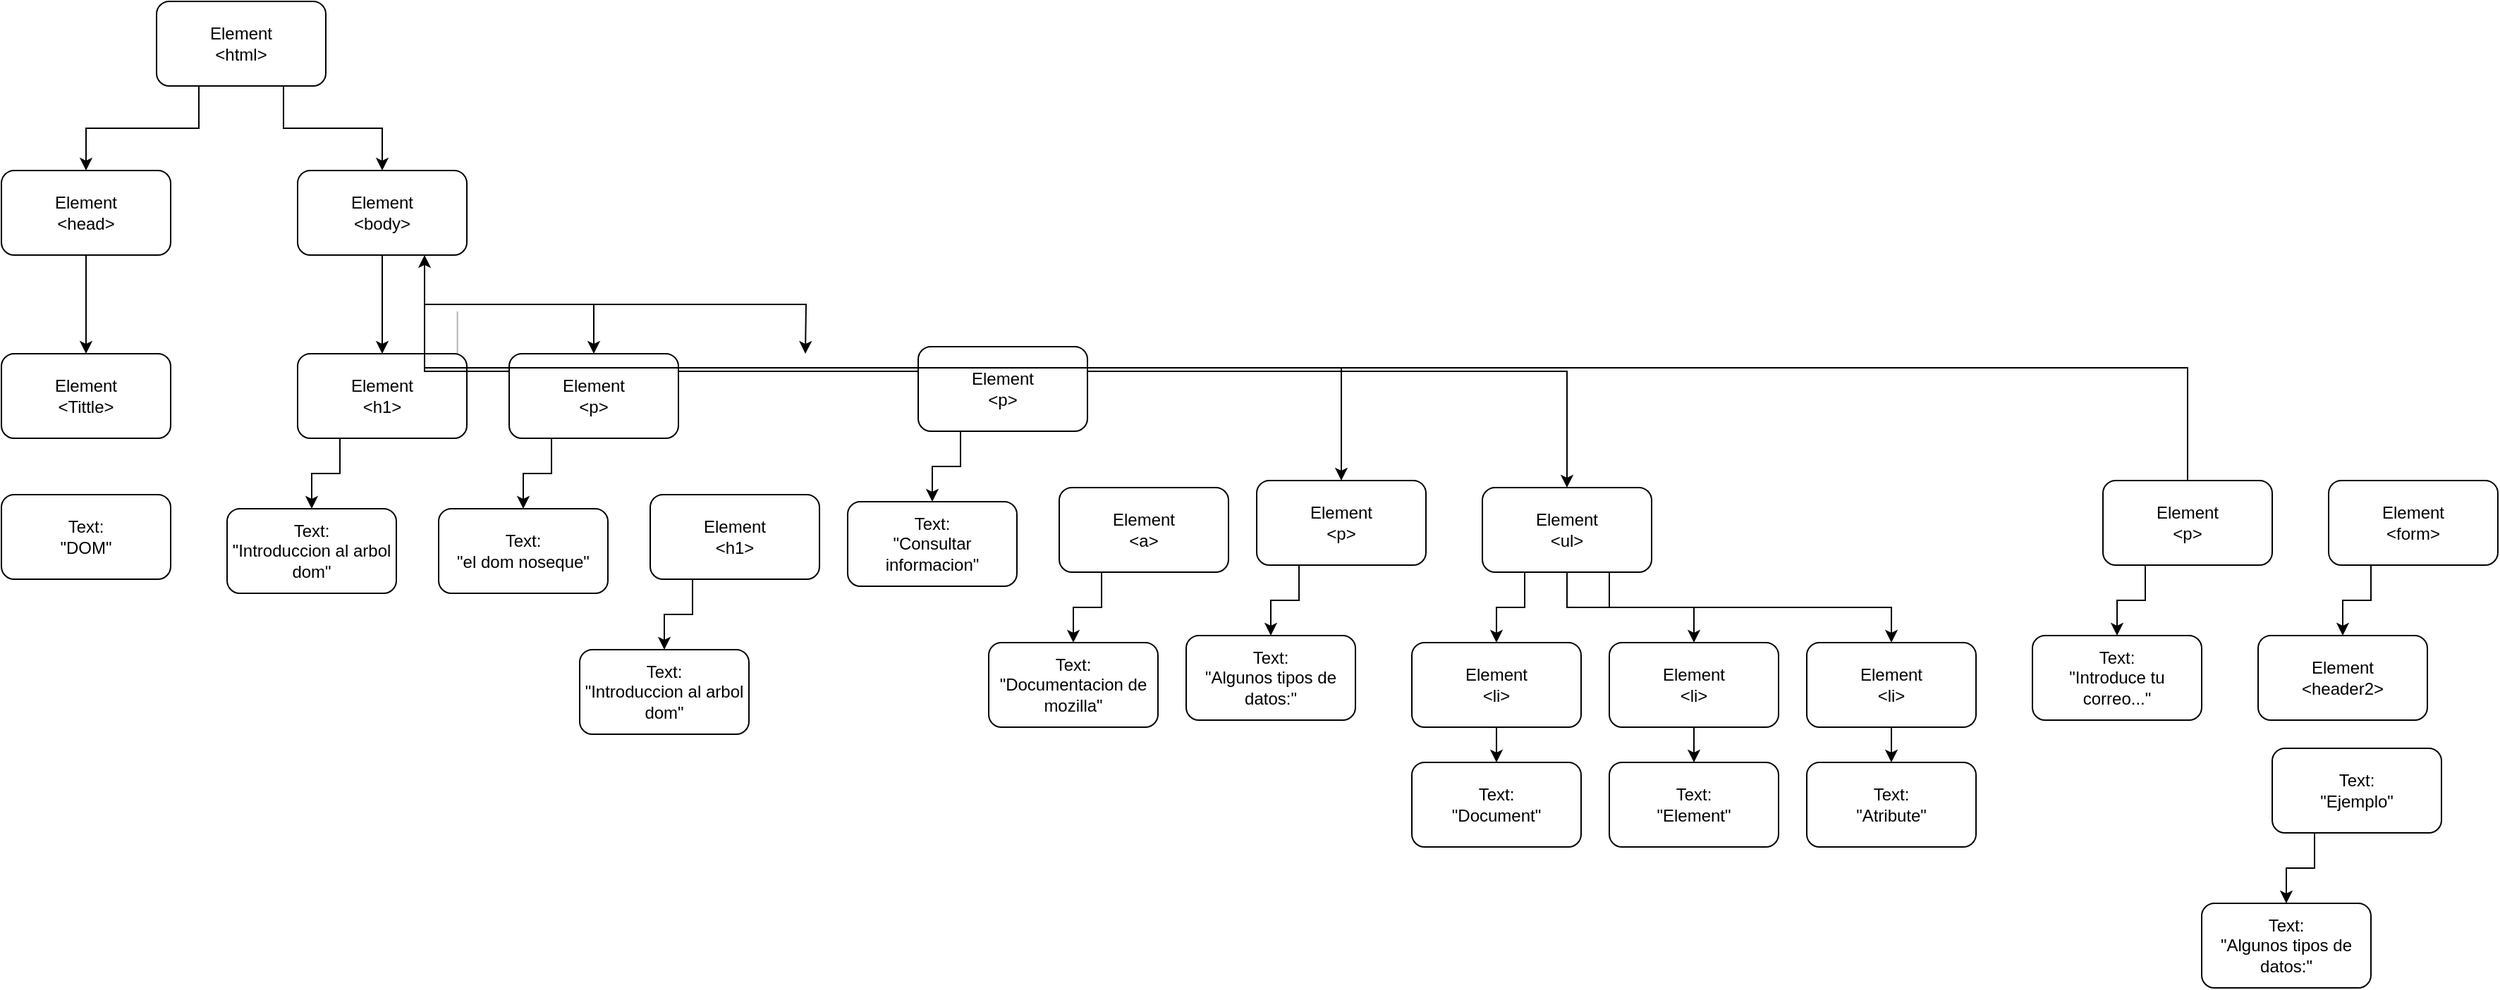 <mxfile version="17.2.4" type="device"><diagram name="Page-1" id="42789a77-a242-8287-6e28-9cd8cfd52e62"><mxGraphModel dx="715" dy="737" grid="1" gridSize="10" guides="1" tooltips="1" connect="1" arrows="1" fold="1" page="1" pageScale="1" pageWidth="1100" pageHeight="850" background="none" math="0" shadow="0"><root><mxCell id="0"/><mxCell id="1" parent="0"/><mxCell id="1ea317790d2ca983-15" value="" style="edgeStyle=none;rounded=1;html=1;labelBackgroundColor=none;startArrow=none;startFill=0;startSize=5;endArrow=classicThin;endFill=1;endSize=5;jettySize=auto;orthogonalLoop=1;strokeColor=#B3B3B3;strokeWidth=1;fontFamily=Verdana;fontSize=12" parent="1" edge="1"><mxGeometry relative="1" as="geometry"><mxPoint x="613.3" y="280" as="sourcePoint"/><mxPoint x="613.3" y="350" as="targetPoint"/></mxGeometry></mxCell><mxCell id="bdHRZGffx59BT9oN9g3U-5" value="&lt;div&gt;Element&lt;/div&gt;&amp;lt;Tittle&amp;gt;" style="rounded=1;whiteSpace=wrap;html=1;" vertex="1" parent="1"><mxGeometry x="290" y="310" width="120" height="60" as="geometry"/></mxCell><mxCell id="bdHRZGffx59BT9oN9g3U-11" style="edgeStyle=orthogonalEdgeStyle;rounded=0;orthogonalLoop=1;jettySize=auto;html=1;entryX=0.5;entryY=0;entryDx=0;entryDy=0;" edge="1" parent="1" source="bdHRZGffx59BT9oN9g3U-7"><mxGeometry relative="1" as="geometry"><mxPoint x="350" y="310" as="targetPoint"/></mxGeometry></mxCell><mxCell id="bdHRZGffx59BT9oN9g3U-7" value="&lt;div&gt;Element&lt;/div&gt;&lt;div&gt;&amp;lt;head&amp;gt;&lt;br&gt;&lt;/div&gt;" style="rounded=1;whiteSpace=wrap;html=1;" vertex="1" parent="1"><mxGeometry x="290" y="180" width="120" height="60" as="geometry"/></mxCell><mxCell id="bdHRZGffx59BT9oN9g3U-10" style="edgeStyle=orthogonalEdgeStyle;rounded=0;orthogonalLoop=1;jettySize=auto;html=1;exitX=0.25;exitY=1;exitDx=0;exitDy=0;entryX=0.5;entryY=0;entryDx=0;entryDy=0;" edge="1" parent="1" source="bdHRZGffx59BT9oN9g3U-8" target="bdHRZGffx59BT9oN9g3U-7"><mxGeometry relative="1" as="geometry"/></mxCell><mxCell id="bdHRZGffx59BT9oN9g3U-25" style="edgeStyle=orthogonalEdgeStyle;rounded=0;orthogonalLoop=1;jettySize=auto;html=1;exitX=0.75;exitY=1;exitDx=0;exitDy=0;entryX=0.5;entryY=0;entryDx=0;entryDy=0;" edge="1" parent="1" source="bdHRZGffx59BT9oN9g3U-8" target="bdHRZGffx59BT9oN9g3U-14"><mxGeometry relative="1" as="geometry"/></mxCell><mxCell id="bdHRZGffx59BT9oN9g3U-8" value="&lt;div&gt;Element&lt;/div&gt;&lt;div&gt;&amp;lt;html&amp;gt;&lt;br&gt;&lt;/div&gt;" style="rounded=1;whiteSpace=wrap;html=1;" vertex="1" parent="1"><mxGeometry x="400" y="60" width="120" height="60" as="geometry"/></mxCell><mxCell id="bdHRZGffx59BT9oN9g3U-9" value="&lt;div&gt;Text:&lt;/div&gt;&lt;div&gt;&quot;DOM&quot;&lt;br&gt;&lt;/div&gt;" style="rounded=1;whiteSpace=wrap;html=1;" vertex="1" parent="1"><mxGeometry x="290.0" y="410" width="120" height="60" as="geometry"/></mxCell><mxCell id="bdHRZGffx59BT9oN9g3U-18" style="edgeStyle=orthogonalEdgeStyle;rounded=0;orthogonalLoop=1;jettySize=auto;html=1;exitX=0.25;exitY=1;exitDx=0;exitDy=0;" edge="1" parent="1" source="bdHRZGffx59BT9oN9g3U-12" target="bdHRZGffx59BT9oN9g3U-17"><mxGeometry relative="1" as="geometry"/></mxCell><mxCell id="bdHRZGffx59BT9oN9g3U-12" value="&lt;div&gt;Element&lt;/div&gt;&amp;lt;h1&amp;gt;" style="rounded=1;whiteSpace=wrap;html=1;" vertex="1" parent="1"><mxGeometry x="500" y="310" width="120" height="60" as="geometry"/></mxCell><mxCell id="bdHRZGffx59BT9oN9g3U-13" style="edgeStyle=orthogonalEdgeStyle;rounded=0;orthogonalLoop=1;jettySize=auto;html=1;entryX=0.5;entryY=0;entryDx=0;entryDy=0;" edge="1" parent="1" source="bdHRZGffx59BT9oN9g3U-14"><mxGeometry relative="1" as="geometry"><mxPoint x="560" y="310" as="targetPoint"/></mxGeometry></mxCell><mxCell id="bdHRZGffx59BT9oN9g3U-26" style="edgeStyle=orthogonalEdgeStyle;rounded=0;orthogonalLoop=1;jettySize=auto;html=1;exitX=0.75;exitY=1;exitDx=0;exitDy=0;entryX=0.5;entryY=0;entryDx=0;entryDy=0;" edge="1" parent="1" source="bdHRZGffx59BT9oN9g3U-14" target="bdHRZGffx59BT9oN9g3U-20"><mxGeometry relative="1" as="geometry"/></mxCell><mxCell id="bdHRZGffx59BT9oN9g3U-27" style="edgeStyle=orthogonalEdgeStyle;rounded=0;orthogonalLoop=1;jettySize=auto;html=1;exitX=0.75;exitY=1;exitDx=0;exitDy=0;fontStyle=1" edge="1" parent="1" source="bdHRZGffx59BT9oN9g3U-14"><mxGeometry relative="1" as="geometry"><mxPoint x="860" y="310" as="targetPoint"/></mxGeometry></mxCell><mxCell id="bdHRZGffx59BT9oN9g3U-40" style="edgeStyle=orthogonalEdgeStyle;rounded=0;orthogonalLoop=1;jettySize=auto;html=1;exitX=0.75;exitY=1;exitDx=0;exitDy=0;entryX=0.5;entryY=0;entryDx=0;entryDy=0;" edge="1" parent="1" source="bdHRZGffx59BT9oN9g3U-14" target="bdHRZGffx59BT9oN9g3U-35"><mxGeometry relative="1" as="geometry"/></mxCell><mxCell id="bdHRZGffx59BT9oN9g3U-56" style="edgeStyle=orthogonalEdgeStyle;rounded=0;orthogonalLoop=1;jettySize=auto;html=1;exitX=0.75;exitY=1;exitDx=0;exitDy=0;" edge="1" parent="1" source="bdHRZGffx59BT9oN9g3U-14" target="bdHRZGffx59BT9oN9g3U-38"><mxGeometry relative="1" as="geometry"/></mxCell><mxCell id="bdHRZGffx59BT9oN9g3U-14" value="&lt;div&gt;Element&lt;/div&gt;&lt;div&gt;&amp;lt;body&amp;gt;&lt;br&gt;&lt;/div&gt;" style="rounded=1;whiteSpace=wrap;html=1;" vertex="1" parent="1"><mxGeometry x="500" y="180" width="120" height="60" as="geometry"/></mxCell><mxCell id="bdHRZGffx59BT9oN9g3U-17" value="&lt;div&gt;Text:&lt;/div&gt;&lt;div&gt;&quot;Introduccion al arbol dom&quot;&lt;br&gt;&lt;/div&gt;" style="rounded=1;whiteSpace=wrap;html=1;" vertex="1" parent="1"><mxGeometry x="450" y="420" width="120" height="60" as="geometry"/></mxCell><mxCell id="bdHRZGffx59BT9oN9g3U-19" style="edgeStyle=orthogonalEdgeStyle;rounded=0;orthogonalLoop=1;jettySize=auto;html=1;exitX=0.25;exitY=1;exitDx=0;exitDy=0;" edge="1" parent="1" source="bdHRZGffx59BT9oN9g3U-20" target="bdHRZGffx59BT9oN9g3U-21"><mxGeometry relative="1" as="geometry"/></mxCell><mxCell id="bdHRZGffx59BT9oN9g3U-20" value="&lt;div&gt;Element&lt;/div&gt;&amp;lt;p&amp;gt;" style="rounded=1;whiteSpace=wrap;html=1;" vertex="1" parent="1"><mxGeometry x="650" y="310" width="120" height="60" as="geometry"/></mxCell><mxCell id="bdHRZGffx59BT9oN9g3U-21" value="&lt;div&gt;Text:&lt;/div&gt;&lt;div&gt;&quot;el dom noseque&quot;&lt;br&gt;&lt;/div&gt;" style="rounded=1;whiteSpace=wrap;html=1;" vertex="1" parent="1"><mxGeometry x="600" y="420" width="120" height="60" as="geometry"/></mxCell><mxCell id="bdHRZGffx59BT9oN9g3U-22" style="edgeStyle=orthogonalEdgeStyle;rounded=0;orthogonalLoop=1;jettySize=auto;html=1;exitX=0.25;exitY=1;exitDx=0;exitDy=0;" edge="1" parent="1" source="bdHRZGffx59BT9oN9g3U-23" target="bdHRZGffx59BT9oN9g3U-24"><mxGeometry relative="1" as="geometry"/></mxCell><mxCell id="bdHRZGffx59BT9oN9g3U-23" value="&lt;div&gt;Element&lt;/div&gt;&amp;lt;h1&amp;gt;" style="rounded=1;whiteSpace=wrap;html=1;" vertex="1" parent="1"><mxGeometry x="750" y="410" width="120" height="60" as="geometry"/></mxCell><mxCell id="bdHRZGffx59BT9oN9g3U-24" value="&lt;div&gt;Text:&lt;/div&gt;&lt;div&gt;&quot;Introduccion al arbol dom&quot;&lt;br&gt;&lt;/div&gt;" style="rounded=1;whiteSpace=wrap;html=1;" vertex="1" parent="1"><mxGeometry x="700" y="520" width="120" height="60" as="geometry"/></mxCell><mxCell id="bdHRZGffx59BT9oN9g3U-28" style="edgeStyle=orthogonalEdgeStyle;rounded=0;orthogonalLoop=1;jettySize=auto;html=1;exitX=0.25;exitY=1;exitDx=0;exitDy=0;" edge="1" parent="1" source="bdHRZGffx59BT9oN9g3U-29" target="bdHRZGffx59BT9oN9g3U-30"><mxGeometry relative="1" as="geometry"/></mxCell><mxCell id="bdHRZGffx59BT9oN9g3U-29" value="&lt;div&gt;Element&lt;/div&gt;&amp;lt;p&amp;gt;" style="rounded=1;whiteSpace=wrap;html=1;" vertex="1" parent="1"><mxGeometry x="940" y="305" width="120" height="60" as="geometry"/></mxCell><mxCell id="bdHRZGffx59BT9oN9g3U-30" value="&lt;div&gt;Text:&lt;/div&gt;&lt;div&gt;&quot;Consultar informacion&quot;&lt;br&gt;&lt;/div&gt;" style="rounded=1;whiteSpace=wrap;html=1;" vertex="1" parent="1"><mxGeometry x="890" y="415" width="120" height="60" as="geometry"/></mxCell><mxCell id="bdHRZGffx59BT9oN9g3U-31" style="edgeStyle=orthogonalEdgeStyle;rounded=0;orthogonalLoop=1;jettySize=auto;html=1;exitX=0.25;exitY=1;exitDx=0;exitDy=0;" edge="1" parent="1" source="bdHRZGffx59BT9oN9g3U-32" target="bdHRZGffx59BT9oN9g3U-33"><mxGeometry relative="1" as="geometry"/></mxCell><mxCell id="bdHRZGffx59BT9oN9g3U-32" value="&lt;div&gt;Element&lt;/div&gt;&amp;lt;a&amp;gt;" style="rounded=1;whiteSpace=wrap;html=1;" vertex="1" parent="1"><mxGeometry x="1040" y="405" width="120" height="60" as="geometry"/></mxCell><mxCell id="bdHRZGffx59BT9oN9g3U-33" value="&lt;div&gt;Text:&lt;/div&gt;&lt;div&gt;&quot;Documentacion de mozilla&quot;&lt;br&gt;&lt;/div&gt;" style="rounded=1;whiteSpace=wrap;html=1;" vertex="1" parent="1"><mxGeometry x="990" y="515" width="120" height="60" as="geometry"/></mxCell><mxCell id="bdHRZGffx59BT9oN9g3U-34" style="edgeStyle=orthogonalEdgeStyle;rounded=0;orthogonalLoop=1;jettySize=auto;html=1;exitX=0.25;exitY=1;exitDx=0;exitDy=0;" edge="1" parent="1" source="bdHRZGffx59BT9oN9g3U-35" target="bdHRZGffx59BT9oN9g3U-36"><mxGeometry relative="1" as="geometry"/></mxCell><mxCell id="bdHRZGffx59BT9oN9g3U-35" value="&lt;div&gt;Element&lt;/div&gt;&amp;lt;p&amp;gt;" style="rounded=1;whiteSpace=wrap;html=1;" vertex="1" parent="1"><mxGeometry x="1180" y="400" width="120" height="60" as="geometry"/></mxCell><mxCell id="bdHRZGffx59BT9oN9g3U-36" value="&lt;div&gt;Text:&lt;/div&gt;&lt;div&gt;&quot;Algunos tipos de datos:&quot;&lt;br&gt;&lt;/div&gt;" style="rounded=1;whiteSpace=wrap;html=1;" vertex="1" parent="1"><mxGeometry x="1130" y="510" width="120" height="60" as="geometry"/></mxCell><mxCell id="bdHRZGffx59BT9oN9g3U-37" style="edgeStyle=orthogonalEdgeStyle;rounded=0;orthogonalLoop=1;jettySize=auto;html=1;exitX=0.25;exitY=1;exitDx=0;exitDy=0;" edge="1" parent="1" source="bdHRZGffx59BT9oN9g3U-38" target="bdHRZGffx59BT9oN9g3U-39"><mxGeometry relative="1" as="geometry"/></mxCell><mxCell id="bdHRZGffx59BT9oN9g3U-54" style="edgeStyle=orthogonalEdgeStyle;rounded=0;orthogonalLoop=1;jettySize=auto;html=1;exitX=0.5;exitY=1;exitDx=0;exitDy=0;entryX=0.5;entryY=0;entryDx=0;entryDy=0;" edge="1" parent="1" source="bdHRZGffx59BT9oN9g3U-38" target="bdHRZGffx59BT9oN9g3U-52"><mxGeometry relative="1" as="geometry"/></mxCell><mxCell id="bdHRZGffx59BT9oN9g3U-55" style="edgeStyle=orthogonalEdgeStyle;rounded=0;orthogonalLoop=1;jettySize=auto;html=1;exitX=0.75;exitY=1;exitDx=0;exitDy=0;" edge="1" parent="1" source="bdHRZGffx59BT9oN9g3U-38" target="bdHRZGffx59BT9oN9g3U-49"><mxGeometry relative="1" as="geometry"/></mxCell><mxCell id="bdHRZGffx59BT9oN9g3U-38" value="&lt;div&gt;Element&lt;/div&gt;&amp;lt;ul&amp;gt;" style="rounded=1;whiteSpace=wrap;html=1;" vertex="1" parent="1"><mxGeometry x="1340" y="405" width="120" height="60" as="geometry"/></mxCell><mxCell id="bdHRZGffx59BT9oN9g3U-47" style="edgeStyle=orthogonalEdgeStyle;rounded=0;orthogonalLoop=1;jettySize=auto;html=1;exitX=0.5;exitY=1;exitDx=0;exitDy=0;" edge="1" parent="1" source="bdHRZGffx59BT9oN9g3U-39" target="bdHRZGffx59BT9oN9g3U-45"><mxGeometry relative="1" as="geometry"/></mxCell><mxCell id="bdHRZGffx59BT9oN9g3U-39" value="&lt;div&gt;Element&lt;/div&gt;&lt;div&gt;&amp;lt;li&amp;gt;&lt;br&gt;&lt;/div&gt;" style="rounded=1;whiteSpace=wrap;html=1;" vertex="1" parent="1"><mxGeometry x="1290" y="515" width="120" height="60" as="geometry"/></mxCell><mxCell id="bdHRZGffx59BT9oN9g3U-45" value="&lt;div&gt;Text:&lt;/div&gt;&lt;div&gt;&quot;Document&quot;&lt;br&gt;&lt;/div&gt;" style="rounded=1;whiteSpace=wrap;html=1;" vertex="1" parent="1"><mxGeometry x="1290" y="600" width="120" height="60" as="geometry"/></mxCell><mxCell id="bdHRZGffx59BT9oN9g3U-48" style="edgeStyle=orthogonalEdgeStyle;rounded=0;orthogonalLoop=1;jettySize=auto;html=1;exitX=0.5;exitY=1;exitDx=0;exitDy=0;" edge="1" parent="1" source="bdHRZGffx59BT9oN9g3U-49" target="bdHRZGffx59BT9oN9g3U-50"><mxGeometry relative="1" as="geometry"/></mxCell><mxCell id="bdHRZGffx59BT9oN9g3U-49" value="&lt;div&gt;Element&lt;/div&gt;&lt;div&gt;&amp;lt;li&amp;gt;&lt;br&gt;&lt;/div&gt;" style="rounded=1;whiteSpace=wrap;html=1;" vertex="1" parent="1"><mxGeometry x="1570" y="515" width="120" height="60" as="geometry"/></mxCell><mxCell id="bdHRZGffx59BT9oN9g3U-50" value="&lt;div&gt;Text:&lt;/div&gt;&lt;div&gt;&quot;Atribute&quot;&lt;br&gt;&lt;/div&gt;" style="rounded=1;whiteSpace=wrap;html=1;" vertex="1" parent="1"><mxGeometry x="1570" y="600" width="120" height="60" as="geometry"/></mxCell><mxCell id="bdHRZGffx59BT9oN9g3U-51" style="edgeStyle=orthogonalEdgeStyle;rounded=0;orthogonalLoop=1;jettySize=auto;html=1;exitX=0.5;exitY=1;exitDx=0;exitDy=0;" edge="1" parent="1" source="bdHRZGffx59BT9oN9g3U-52" target="bdHRZGffx59BT9oN9g3U-53"><mxGeometry relative="1" as="geometry"/></mxCell><mxCell id="bdHRZGffx59BT9oN9g3U-52" value="&lt;div&gt;Element&lt;/div&gt;&lt;div&gt;&amp;lt;li&amp;gt;&lt;br&gt;&lt;/div&gt;" style="rounded=1;whiteSpace=wrap;html=1;" vertex="1" parent="1"><mxGeometry x="1430" y="515" width="120" height="60" as="geometry"/></mxCell><mxCell id="bdHRZGffx59BT9oN9g3U-53" value="&lt;div&gt;Text:&lt;/div&gt;&lt;div&gt;&quot;Element&quot;&lt;br&gt;&lt;/div&gt;" style="rounded=1;whiteSpace=wrap;html=1;" vertex="1" parent="1"><mxGeometry x="1430" y="600" width="120" height="60" as="geometry"/></mxCell><mxCell id="bdHRZGffx59BT9oN9g3U-57" style="edgeStyle=orthogonalEdgeStyle;rounded=0;orthogonalLoop=1;jettySize=auto;html=1;exitX=0.25;exitY=1;exitDx=0;exitDy=0;" edge="1" parent="1" source="bdHRZGffx59BT9oN9g3U-58" target="bdHRZGffx59BT9oN9g3U-59"><mxGeometry relative="1" as="geometry"/></mxCell><mxCell id="bdHRZGffx59BT9oN9g3U-60" style="edgeStyle=orthogonalEdgeStyle;rounded=0;orthogonalLoop=1;jettySize=auto;html=1;exitX=0.5;exitY=0;exitDx=0;exitDy=0;entryX=0.75;entryY=1;entryDx=0;entryDy=0;" edge="1" parent="1" source="bdHRZGffx59BT9oN9g3U-58" target="bdHRZGffx59BT9oN9g3U-14"><mxGeometry relative="1" as="geometry"/></mxCell><mxCell id="bdHRZGffx59BT9oN9g3U-58" value="&lt;div&gt;Element&lt;/div&gt;&amp;lt;p&amp;gt;" style="rounded=1;whiteSpace=wrap;html=1;" vertex="1" parent="1"><mxGeometry x="1780" y="400" width="120" height="60" as="geometry"/></mxCell><mxCell id="bdHRZGffx59BT9oN9g3U-59" value="&lt;div&gt;Text:&lt;/div&gt;&lt;div&gt;&quot;Introduce tu correo...&quot;&lt;br&gt;&lt;/div&gt;" style="rounded=1;whiteSpace=wrap;html=1;" vertex="1" parent="1"><mxGeometry x="1730" y="510" width="120" height="60" as="geometry"/></mxCell><mxCell id="bdHRZGffx59BT9oN9g3U-61" style="edgeStyle=orthogonalEdgeStyle;rounded=0;orthogonalLoop=1;jettySize=auto;html=1;exitX=0.25;exitY=1;exitDx=0;exitDy=0;" edge="1" parent="1" source="bdHRZGffx59BT9oN9g3U-62" target="bdHRZGffx59BT9oN9g3U-63"><mxGeometry relative="1" as="geometry"/></mxCell><mxCell id="bdHRZGffx59BT9oN9g3U-62" value="&lt;div&gt;Element&lt;/div&gt;&amp;lt;form&amp;gt;" style="rounded=1;whiteSpace=wrap;html=1;" vertex="1" parent="1"><mxGeometry x="1940" y="400" width="120" height="60" as="geometry"/></mxCell><mxCell id="bdHRZGffx59BT9oN9g3U-63" value="&lt;div&gt;Element&lt;/div&gt;&lt;div&gt;&amp;lt;header2&amp;gt;&lt;br&gt;&lt;/div&gt;" style="rounded=1;whiteSpace=wrap;html=1;" vertex="1" parent="1"><mxGeometry x="1890" y="510" width="120" height="60" as="geometry"/></mxCell><mxCell id="bdHRZGffx59BT9oN9g3U-64" style="edgeStyle=orthogonalEdgeStyle;rounded=0;orthogonalLoop=1;jettySize=auto;html=1;exitX=0.25;exitY=1;exitDx=0;exitDy=0;" edge="1" parent="1" source="bdHRZGffx59BT9oN9g3U-65" target="bdHRZGffx59BT9oN9g3U-66"><mxGeometry relative="1" as="geometry"/></mxCell><mxCell id="bdHRZGffx59BT9oN9g3U-65" value="&lt;div&gt;Text:&lt;/div&gt;&lt;div&gt;&quot;Ejemplo&quot;&lt;br&gt;&lt;/div&gt;" style="rounded=1;whiteSpace=wrap;html=1;" vertex="1" parent="1"><mxGeometry x="1900" y="590" width="120" height="60" as="geometry"/></mxCell><mxCell id="bdHRZGffx59BT9oN9g3U-66" value="&lt;div&gt;Text:&lt;/div&gt;&lt;div&gt;&quot;Algunos tipos de datos:&quot;&lt;br&gt;&lt;/div&gt;" style="rounded=1;whiteSpace=wrap;html=1;" vertex="1" parent="1"><mxGeometry x="1850" y="700" width="120" height="60" as="geometry"/></mxCell></root></mxGraphModel></diagram></mxfile>